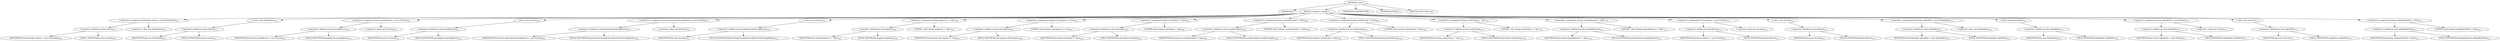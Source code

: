 digraph "&lt;init&gt;" {  
"2439" [label = <(METHOD,&lt;init&gt;)> ]
"2440" [label = <(PARAM,this)> ]
"2441" [label = <(BLOCK,&lt;empty&gt;,&lt;empty&gt;)> ]
"2442" [label = <(&lt;operator&gt;.assignment,Hashtable entries = new Hashtable())<SUB>101</SUB>> ]
"2443" [label = <(&lt;operator&gt;.fieldAccess,this.entries)<SUB>101</SUB>> ]
"2444" [label = <(IDENTIFIER,this,Hashtable entries = new Hashtable())<SUB>101</SUB>> ]
"2445" [label = <(FIELD_IDENTIFIER,entries,entries)<SUB>101</SUB>> ]
"2446" [label = <(&lt;operator&gt;.alloc,new Hashtable())<SUB>101</SUB>> ]
"2447" [label = <(&lt;init&gt;,new Hashtable())<SUB>101</SUB>> ]
"2448" [label = <(&lt;operator&gt;.fieldAccess,this.entries)<SUB>101</SUB>> ]
"2449" [label = <(IDENTIFIER,this,new Hashtable())<SUB>101</SUB>> ]
"2450" [label = <(FIELD_IDENTIFIER,entries,entries)<SUB>101</SUB>> ]
"2451" [label = <(&lt;operator&gt;.assignment,Vector groupfilesets = new Vector())<SUB>102</SUB>> ]
"2452" [label = <(&lt;operator&gt;.fieldAccess,this.groupfilesets)<SUB>102</SUB>> ]
"2453" [label = <(IDENTIFIER,this,Vector groupfilesets = new Vector())<SUB>102</SUB>> ]
"2454" [label = <(FIELD_IDENTIFIER,groupfilesets,groupfilesets)<SUB>102</SUB>> ]
"2455" [label = <(&lt;operator&gt;.alloc,new Vector())<SUB>102</SUB>> ]
"2456" [label = <(&lt;init&gt;,new Vector())<SUB>102</SUB>> ]
"2457" [label = <(&lt;operator&gt;.fieldAccess,this.groupfilesets)<SUB>102</SUB>> ]
"2458" [label = <(IDENTIFIER,this,new Vector())<SUB>102</SUB>> ]
"2459" [label = <(FIELD_IDENTIFIER,groupfilesets,groupfilesets)<SUB>102</SUB>> ]
"2460" [label = <(&lt;operator&gt;.assignment,Vector filesetsFromGroupfilesets = new Vector())<SUB>103</SUB>> ]
"2461" [label = <(&lt;operator&gt;.fieldAccess,this.filesetsFromGroupfilesets)<SUB>103</SUB>> ]
"2462" [label = <(IDENTIFIER,this,Vector filesetsFromGroupfilesets = new Vector())<SUB>103</SUB>> ]
"2463" [label = <(FIELD_IDENTIFIER,filesetsFromGroupfilesets,filesetsFromGroupfilesets)<SUB>103</SUB>> ]
"2464" [label = <(&lt;operator&gt;.alloc,new Vector())<SUB>103</SUB>> ]
"2465" [label = <(&lt;init&gt;,new Vector())<SUB>103</SUB>> ]
"2466" [label = <(&lt;operator&gt;.fieldAccess,this.filesetsFromGroupfilesets)<SUB>103</SUB>> ]
"2467" [label = <(IDENTIFIER,this,new Vector())<SUB>103</SUB>> ]
"2468" [label = <(FIELD_IDENTIFIER,filesetsFromGroupfilesets,filesetsFromGroupfilesets)<SUB>103</SUB>> ]
"2469" [label = <(&lt;operator&gt;.assignment,String duplicate = &quot;add&quot;)<SUB>104</SUB>> ]
"2470" [label = <(&lt;operator&gt;.fieldAccess,this.duplicate)<SUB>104</SUB>> ]
"2471" [label = <(IDENTIFIER,this,String duplicate = &quot;add&quot;)<SUB>104</SUB>> ]
"2472" [label = <(FIELD_IDENTIFIER,duplicate,duplicate)<SUB>104</SUB>> ]
"2473" [label = <(LITERAL,&quot;add&quot;,String duplicate = &quot;add&quot;)<SUB>104</SUB>> ]
"2474" [label = <(&lt;operator&gt;.assignment,boolean doCompress = true)<SUB>105</SUB>> ]
"2475" [label = <(&lt;operator&gt;.fieldAccess,this.doCompress)<SUB>105</SUB>> ]
"2476" [label = <(IDENTIFIER,this,boolean doCompress = true)<SUB>105</SUB>> ]
"2477" [label = <(FIELD_IDENTIFIER,doCompress,doCompress)<SUB>105</SUB>> ]
"2478" [label = <(LITERAL,true,boolean doCompress = true)<SUB>105</SUB>> ]
"2479" [label = <(&lt;operator&gt;.assignment,boolean doUpdate = false)<SUB>106</SUB>> ]
"2480" [label = <(&lt;operator&gt;.fieldAccess,this.doUpdate)<SUB>106</SUB>> ]
"2481" [label = <(IDENTIFIER,this,boolean doUpdate = false)<SUB>106</SUB>> ]
"2482" [label = <(FIELD_IDENTIFIER,doUpdate,doUpdate)<SUB>106</SUB>> ]
"2483" [label = <(LITERAL,false,boolean doUpdate = false)<SUB>106</SUB>> ]
"2484" [label = <(&lt;operator&gt;.assignment,boolean savedDoUpdate = false)<SUB>108</SUB>> ]
"2485" [label = <(&lt;operator&gt;.fieldAccess,this.savedDoUpdate)<SUB>108</SUB>> ]
"2486" [label = <(IDENTIFIER,this,boolean savedDoUpdate = false)<SUB>108</SUB>> ]
"2487" [label = <(FIELD_IDENTIFIER,savedDoUpdate,savedDoUpdate)<SUB>108</SUB>> ]
"2488" [label = <(LITERAL,false,boolean savedDoUpdate = false)<SUB>108</SUB>> ]
"2489" [label = <(&lt;operator&gt;.assignment,boolean doFilesonly = false)<SUB>109</SUB>> ]
"2490" [label = <(&lt;operator&gt;.fieldAccess,this.doFilesonly)<SUB>109</SUB>> ]
"2491" [label = <(IDENTIFIER,this,boolean doFilesonly = false)<SUB>109</SUB>> ]
"2492" [label = <(FIELD_IDENTIFIER,doFilesonly,doFilesonly)<SUB>109</SUB>> ]
"2493" [label = <(LITERAL,false,boolean doFilesonly = false)<SUB>109</SUB>> ]
"2494" [label = <(&lt;operator&gt;.assignment,String archiveType = &quot;zip&quot;)<SUB>110</SUB>> ]
"2495" [label = <(&lt;operator&gt;.fieldAccess,this.archiveType)<SUB>110</SUB>> ]
"2496" [label = <(IDENTIFIER,this,String archiveType = &quot;zip&quot;)<SUB>110</SUB>> ]
"2497" [label = <(FIELD_IDENTIFIER,archiveType,archiveType)<SUB>110</SUB>> ]
"2498" [label = <(LITERAL,&quot;zip&quot;,String archiveType = &quot;zip&quot;)<SUB>110</SUB>> ]
"2499" [label = <(&lt;operator&gt;.assignment,String emptyBehavior = &quot;skip&quot;)<SUB>114</SUB>> ]
"2500" [label = <(&lt;operator&gt;.fieldAccess,this.emptyBehavior)<SUB>114</SUB>> ]
"2501" [label = <(IDENTIFIER,this,String emptyBehavior = &quot;skip&quot;)<SUB>114</SUB>> ]
"2502" [label = <(FIELD_IDENTIFIER,emptyBehavior,emptyBehavior)<SUB>114</SUB>> ]
"2503" [label = <(LITERAL,&quot;skip&quot;,String emptyBehavior = &quot;skip&quot;)<SUB>114</SUB>> ]
"2504" [label = <(&lt;operator&gt;.assignment,Vector filesets = new Vector())<SUB>115</SUB>> ]
"2505" [label = <(&lt;operator&gt;.fieldAccess,this.filesets)<SUB>115</SUB>> ]
"2506" [label = <(IDENTIFIER,this,Vector filesets = new Vector())<SUB>115</SUB>> ]
"2507" [label = <(FIELD_IDENTIFIER,filesets,filesets)<SUB>115</SUB>> ]
"2508" [label = <(&lt;operator&gt;.alloc,new Vector())<SUB>115</SUB>> ]
"2509" [label = <(&lt;init&gt;,new Vector())<SUB>115</SUB>> ]
"2510" [label = <(&lt;operator&gt;.fieldAccess,this.filesets)<SUB>115</SUB>> ]
"2511" [label = <(IDENTIFIER,this,new Vector())<SUB>115</SUB>> ]
"2512" [label = <(FIELD_IDENTIFIER,filesets,filesets)<SUB>115</SUB>> ]
"2513" [label = <(&lt;operator&gt;.assignment,Hashtable addedDirs = new Hashtable())<SUB>116</SUB>> ]
"2514" [label = <(&lt;operator&gt;.fieldAccess,this.addedDirs)<SUB>116</SUB>> ]
"2515" [label = <(IDENTIFIER,this,Hashtable addedDirs = new Hashtable())<SUB>116</SUB>> ]
"2516" [label = <(FIELD_IDENTIFIER,addedDirs,addedDirs)<SUB>116</SUB>> ]
"2517" [label = <(&lt;operator&gt;.alloc,new Hashtable())<SUB>116</SUB>> ]
"2518" [label = <(&lt;init&gt;,new Hashtable())<SUB>116</SUB>> ]
"2519" [label = <(&lt;operator&gt;.fieldAccess,this.addedDirs)<SUB>116</SUB>> ]
"2520" [label = <(IDENTIFIER,this,new Hashtable())<SUB>116</SUB>> ]
"2521" [label = <(FIELD_IDENTIFIER,addedDirs,addedDirs)<SUB>116</SUB>> ]
"2522" [label = <(&lt;operator&gt;.assignment,Vector addedFiles = new Vector())<SUB>117</SUB>> ]
"2523" [label = <(&lt;operator&gt;.fieldAccess,this.addedFiles)<SUB>117</SUB>> ]
"2524" [label = <(IDENTIFIER,this,Vector addedFiles = new Vector())<SUB>117</SUB>> ]
"2525" [label = <(FIELD_IDENTIFIER,addedFiles,addedFiles)<SUB>117</SUB>> ]
"2526" [label = <(&lt;operator&gt;.alloc,new Vector())<SUB>117</SUB>> ]
"2527" [label = <(&lt;init&gt;,new Vector())<SUB>117</SUB>> ]
"2528" [label = <(&lt;operator&gt;.fieldAccess,this.addedFiles)<SUB>117</SUB>> ]
"2529" [label = <(IDENTIFIER,this,new Vector())<SUB>117</SUB>> ]
"2530" [label = <(FIELD_IDENTIFIER,addedFiles,addedFiles)<SUB>117</SUB>> ]
"2531" [label = <(&lt;operator&gt;.assignment,boolean addingNewFiles = false)<SUB>123</SUB>> ]
"2532" [label = <(&lt;operator&gt;.fieldAccess,this.addingNewFiles)<SUB>123</SUB>> ]
"2533" [label = <(IDENTIFIER,this,boolean addingNewFiles = false)<SUB>123</SUB>> ]
"2534" [label = <(FIELD_IDENTIFIER,addingNewFiles,addingNewFiles)<SUB>123</SUB>> ]
"2535" [label = <(LITERAL,false,boolean addingNewFiles = false)<SUB>123</SUB>> ]
"2536" [label = <(MODIFIER,CONSTRUCTOR)> ]
"2537" [label = <(MODIFIER,PUBLIC)> ]
"2538" [label = <(METHOD_RETURN,void)> ]
  "2439" -> "2440" 
  "2439" -> "2441" 
  "2439" -> "2536" 
  "2439" -> "2537" 
  "2439" -> "2538" 
  "2441" -> "2442" 
  "2441" -> "2447" 
  "2441" -> "2451" 
  "2441" -> "2456" 
  "2441" -> "2460" 
  "2441" -> "2465" 
  "2441" -> "2469" 
  "2441" -> "2474" 
  "2441" -> "2479" 
  "2441" -> "2484" 
  "2441" -> "2489" 
  "2441" -> "2494" 
  "2441" -> "2499" 
  "2441" -> "2504" 
  "2441" -> "2509" 
  "2441" -> "2513" 
  "2441" -> "2518" 
  "2441" -> "2522" 
  "2441" -> "2527" 
  "2441" -> "2531" 
  "2442" -> "2443" 
  "2442" -> "2446" 
  "2443" -> "2444" 
  "2443" -> "2445" 
  "2447" -> "2448" 
  "2448" -> "2449" 
  "2448" -> "2450" 
  "2451" -> "2452" 
  "2451" -> "2455" 
  "2452" -> "2453" 
  "2452" -> "2454" 
  "2456" -> "2457" 
  "2457" -> "2458" 
  "2457" -> "2459" 
  "2460" -> "2461" 
  "2460" -> "2464" 
  "2461" -> "2462" 
  "2461" -> "2463" 
  "2465" -> "2466" 
  "2466" -> "2467" 
  "2466" -> "2468" 
  "2469" -> "2470" 
  "2469" -> "2473" 
  "2470" -> "2471" 
  "2470" -> "2472" 
  "2474" -> "2475" 
  "2474" -> "2478" 
  "2475" -> "2476" 
  "2475" -> "2477" 
  "2479" -> "2480" 
  "2479" -> "2483" 
  "2480" -> "2481" 
  "2480" -> "2482" 
  "2484" -> "2485" 
  "2484" -> "2488" 
  "2485" -> "2486" 
  "2485" -> "2487" 
  "2489" -> "2490" 
  "2489" -> "2493" 
  "2490" -> "2491" 
  "2490" -> "2492" 
  "2494" -> "2495" 
  "2494" -> "2498" 
  "2495" -> "2496" 
  "2495" -> "2497" 
  "2499" -> "2500" 
  "2499" -> "2503" 
  "2500" -> "2501" 
  "2500" -> "2502" 
  "2504" -> "2505" 
  "2504" -> "2508" 
  "2505" -> "2506" 
  "2505" -> "2507" 
  "2509" -> "2510" 
  "2510" -> "2511" 
  "2510" -> "2512" 
  "2513" -> "2514" 
  "2513" -> "2517" 
  "2514" -> "2515" 
  "2514" -> "2516" 
  "2518" -> "2519" 
  "2519" -> "2520" 
  "2519" -> "2521" 
  "2522" -> "2523" 
  "2522" -> "2526" 
  "2523" -> "2524" 
  "2523" -> "2525" 
  "2527" -> "2528" 
  "2528" -> "2529" 
  "2528" -> "2530" 
  "2531" -> "2532" 
  "2531" -> "2535" 
  "2532" -> "2533" 
  "2532" -> "2534" 
}
